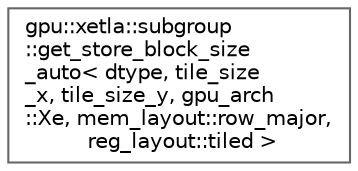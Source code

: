 digraph "Graphical Class Hierarchy"
{
 // LATEX_PDF_SIZE
  bgcolor="transparent";
  edge [fontname=Helvetica,fontsize=10,labelfontname=Helvetica,labelfontsize=10];
  node [fontname=Helvetica,fontsize=10,shape=box,height=0.2,width=0.4];
  rankdir="LR";
  Node0 [id="Node000000",label="gpu::xetla::subgroup\l::get_store_block_size\l_auto\< dtype, tile_size\l_x, tile_size_y, gpu_arch\l::Xe, mem_layout::row_major,\l reg_layout::tiled \>",height=0.2,width=0.4,color="grey40", fillcolor="white", style="filled",URL="$structgpu_1_1xetla_1_1subgroup_1_1get__store__block__size__auto_3_01dtype_00_01tile__size__x_00_7188bde0744e02dc2363bd5e8a330d24.html",tooltip=" "];
}
